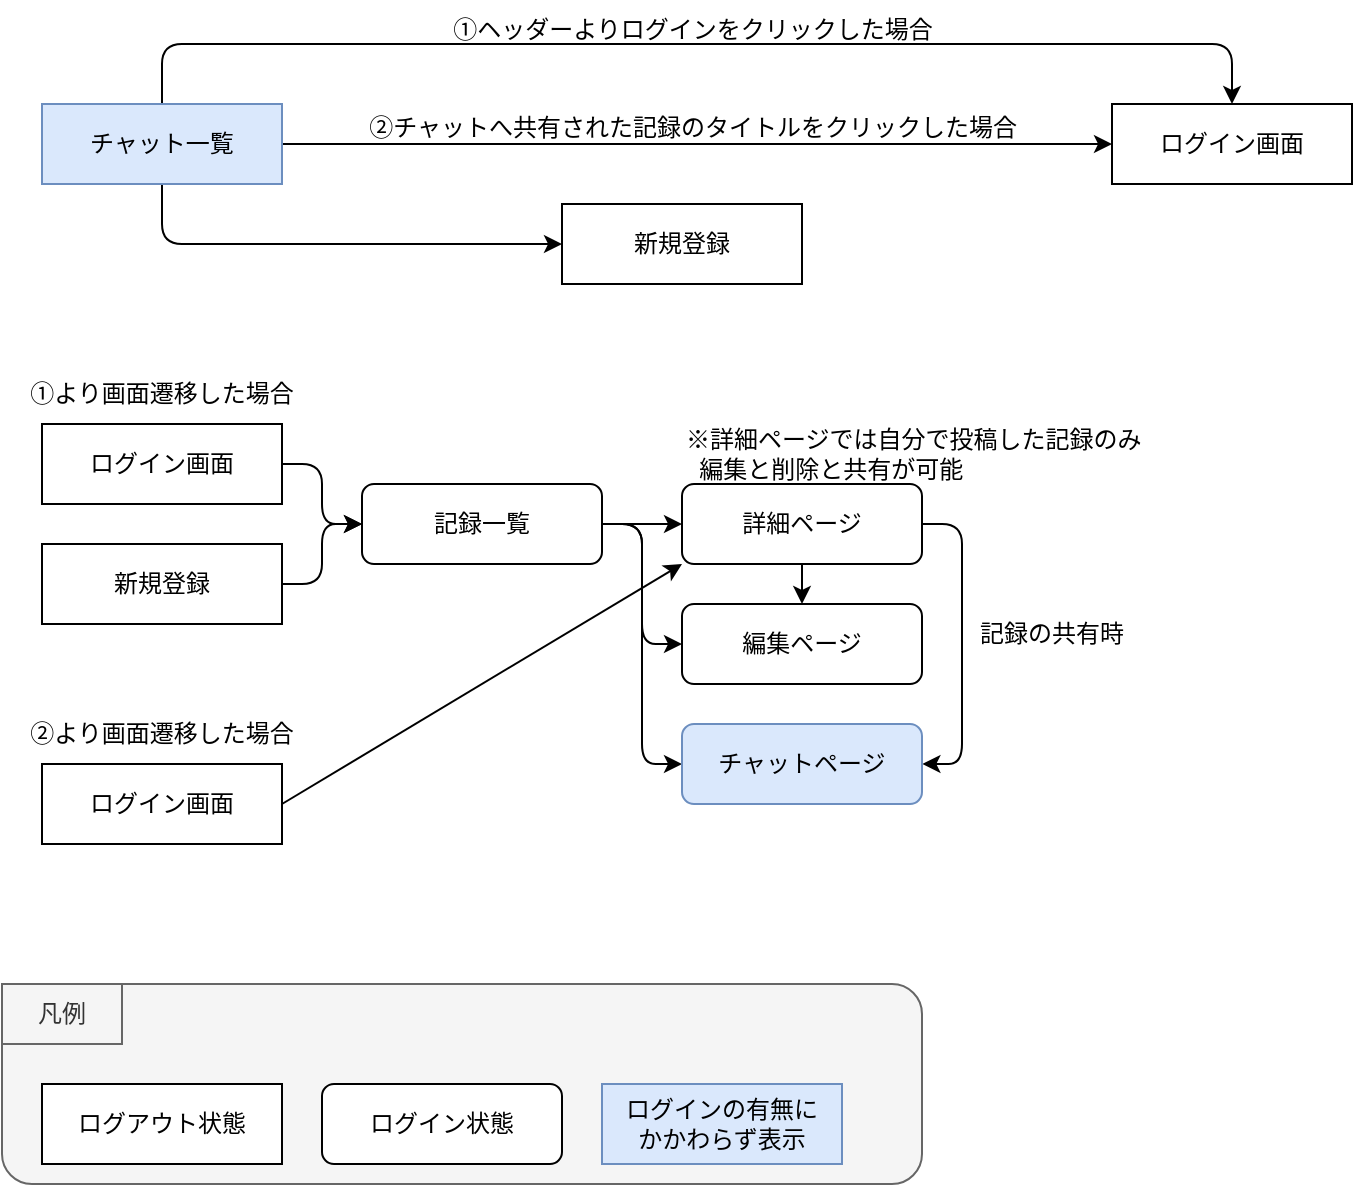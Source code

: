 <mxfile>
    <diagram id="MsBvP6OR8cMjRCiZj--b" name="ページ1">
        <mxGraphModel dx="899" dy="688" grid="1" gridSize="10" guides="1" tooltips="1" connect="1" arrows="1" fold="1" page="1" pageScale="1" pageWidth="1169" pageHeight="827" math="0" shadow="0">
            <root>
                <mxCell id="0"/>
                <mxCell id="1" parent="0"/>
                <mxCell id="39" value="" style="rounded=1;whiteSpace=wrap;html=1;strokeColor=#666666;align=center;verticalAlign=middle;fontFamily=Helvetica;fontSize=12;fontColor=#333333;fillColor=#f5f5f5;" vertex="1" parent="1">
                    <mxGeometry x="20" y="550" width="460" height="100" as="geometry"/>
                </mxCell>
                <mxCell id="5" style="edgeStyle=orthogonalEdgeStyle;html=1;exitX=0.5;exitY=0;exitDx=0;exitDy=0;entryX=0.5;entryY=0;entryDx=0;entryDy=0;rounded=1;strokeColor=default;align=center;verticalAlign=middle;fontFamily=Helvetica;fontSize=11;fontColor=default;labelBackgroundColor=default;endArrow=classic;" edge="1" parent="1" source="3" target="13">
                    <mxGeometry relative="1" as="geometry">
                        <mxPoint x="100" y="80" as="sourcePoint"/>
                        <mxPoint x="625" y="80" as="targetPoint"/>
                        <Array as="points">
                            <mxPoint x="100" y="80"/>
                            <mxPoint x="635" y="80"/>
                        </Array>
                    </mxGeometry>
                </mxCell>
                <mxCell id="6" style="edgeStyle=none;html=1;exitX=1;exitY=0.5;exitDx=0;exitDy=0;entryX=0;entryY=0.5;entryDx=0;entryDy=0;" edge="1" parent="1" source="3" target="13">
                    <mxGeometry relative="1" as="geometry"/>
                </mxCell>
                <mxCell id="7" style="edgeStyle=orthogonalEdgeStyle;html=1;exitX=0.5;exitY=1;exitDx=0;exitDy=0;entryX=0;entryY=0.5;entryDx=0;entryDy=0;" edge="1" parent="1" source="3" target="4">
                    <mxGeometry relative="1" as="geometry">
                        <Array as="points">
                            <mxPoint x="100" y="180"/>
                        </Array>
                    </mxGeometry>
                </mxCell>
                <mxCell id="3" value="チャット一覧" style="rounded=0;whiteSpace=wrap;html=1;fillColor=#dae8fc;strokeColor=#6c8ebf;" vertex="1" parent="1">
                    <mxGeometry x="40" y="110" width="120" height="40" as="geometry"/>
                </mxCell>
                <mxCell id="4" value="新規登録" style="rounded=0;whiteSpace=wrap;html=1;" vertex="1" parent="1">
                    <mxGeometry x="300" y="160" width="120" height="40" as="geometry"/>
                </mxCell>
                <mxCell id="8" value="①ヘッダーよりログインをクリックした場合" style="text;html=1;align=center;verticalAlign=middle;resizable=0;points=[];autosize=1;strokeColor=none;fillColor=none;" vertex="1" parent="1">
                    <mxGeometry x="235" y="58" width="260" height="30" as="geometry"/>
                </mxCell>
                <mxCell id="10" value="②チャットへ共有された記録のタイトルをクリックした場合" style="text;html=1;align=center;verticalAlign=middle;resizable=0;points=[];autosize=1;strokeColor=none;fillColor=none;" vertex="1" parent="1">
                    <mxGeometry x="190" y="107" width="350" height="30" as="geometry"/>
                </mxCell>
                <mxCell id="12" value="ログイン状態" style="rounded=1;whiteSpace=wrap;html=1;strokeColor=default;align=center;verticalAlign=middle;fontFamily=Helvetica;fontSize=12;fontColor=default;fillColor=default;" vertex="1" parent="1">
                    <mxGeometry x="180" y="600" width="120" height="40" as="geometry"/>
                </mxCell>
                <mxCell id="13" value="ログイン画面" style="rounded=0;whiteSpace=wrap;html=1;" vertex="1" parent="1">
                    <mxGeometry x="575" y="110" width="120" height="40" as="geometry"/>
                </mxCell>
                <mxCell id="17" value="ログインの有無に&lt;br&gt;かかわらず表示" style="rounded=0;whiteSpace=wrap;html=1;fillColor=#dae8fc;strokeColor=#6c8ebf;" vertex="1" parent="1">
                    <mxGeometry x="320" y="600" width="120" height="40" as="geometry"/>
                </mxCell>
                <mxCell id="25" style="edgeStyle=orthogonalEdgeStyle;html=1;exitX=1;exitY=0.5;exitDx=0;exitDy=0;entryX=0;entryY=0.5;entryDx=0;entryDy=0;fontFamily=Helvetica;fontSize=12;fontColor=default;" edge="1" parent="1" source="18" target="24">
                    <mxGeometry relative="1" as="geometry"/>
                </mxCell>
                <mxCell id="18" value="ログイン画面" style="rounded=0;whiteSpace=wrap;html=1;" vertex="1" parent="1">
                    <mxGeometry x="40" y="270" width="120" height="40" as="geometry"/>
                </mxCell>
                <mxCell id="28" style="edgeStyle=orthogonalEdgeStyle;html=1;exitX=1;exitY=0.5;exitDx=0;exitDy=0;fontFamily=Helvetica;fontSize=12;fontColor=default;entryX=0;entryY=0.5;entryDx=0;entryDy=0;" edge="1" parent="1" source="19" target="24">
                    <mxGeometry relative="1" as="geometry">
                        <mxPoint x="205" y="320" as="targetPoint"/>
                        <mxPoint x="155" y="350" as="sourcePoint"/>
                        <Array as="points">
                            <mxPoint x="180" y="350"/>
                            <mxPoint x="180" y="320"/>
                        </Array>
                    </mxGeometry>
                </mxCell>
                <mxCell id="19" value="新規登録" style="rounded=0;whiteSpace=wrap;html=1;" vertex="1" parent="1">
                    <mxGeometry x="40" y="330" width="120" height="40" as="geometry"/>
                </mxCell>
                <mxCell id="21" value="&lt;span style=&quot;color: rgb(0, 0, 0); text-wrap: nowrap;&quot;&gt;①より画面遷移した場合&lt;/span&gt;" style="text;html=1;align=center;verticalAlign=middle;whiteSpace=wrap;rounded=0;fontFamily=Helvetica;fontSize=12;fontColor=default;" vertex="1" parent="1">
                    <mxGeometry x="40" y="240" width="120" height="30" as="geometry"/>
                </mxCell>
                <mxCell id="23" value="ログアウト状態" style="rounded=0;whiteSpace=wrap;html=1;" vertex="1" parent="1">
                    <mxGeometry x="40" y="600" width="120" height="40" as="geometry"/>
                </mxCell>
                <mxCell id="30" style="edgeStyle=none;html=1;exitX=1;exitY=0.5;exitDx=0;exitDy=0;entryX=0;entryY=0.5;entryDx=0;entryDy=0;fontFamily=Helvetica;fontSize=12;fontColor=default;" edge="1" parent="1" source="24" target="29">
                    <mxGeometry relative="1" as="geometry"/>
                </mxCell>
                <mxCell id="33" style="edgeStyle=orthogonalEdgeStyle;html=1;exitX=1;exitY=0.5;exitDx=0;exitDy=0;entryX=0;entryY=0.5;entryDx=0;entryDy=0;fontFamily=Helvetica;fontSize=12;fontColor=default;" edge="1" parent="1" source="24" target="31">
                    <mxGeometry relative="1" as="geometry"/>
                </mxCell>
                <mxCell id="34" style="edgeStyle=orthogonalEdgeStyle;html=1;exitX=1;exitY=0.5;exitDx=0;exitDy=0;entryX=0;entryY=0.5;entryDx=0;entryDy=0;fontFamily=Helvetica;fontSize=12;fontColor=default;" edge="1" parent="1" source="24" target="32">
                    <mxGeometry relative="1" as="geometry"/>
                </mxCell>
                <mxCell id="24" value="記録一覧" style="rounded=1;whiteSpace=wrap;html=1;strokeColor=default;align=center;verticalAlign=middle;fontFamily=Helvetica;fontSize=12;fontColor=default;fillColor=default;" vertex="1" parent="1">
                    <mxGeometry x="200" y="300" width="120" height="40" as="geometry"/>
                </mxCell>
                <mxCell id="35" style="edgeStyle=none;html=1;exitX=0.5;exitY=1;exitDx=0;exitDy=0;entryX=0.5;entryY=0;entryDx=0;entryDy=0;fontFamily=Helvetica;fontSize=12;fontColor=default;" edge="1" parent="1" source="29" target="31">
                    <mxGeometry relative="1" as="geometry"/>
                </mxCell>
                <mxCell id="36" style="edgeStyle=orthogonalEdgeStyle;html=1;exitX=1;exitY=0.5;exitDx=0;exitDy=0;fontFamily=Helvetica;fontSize=12;fontColor=default;" edge="1" parent="1" source="29">
                    <mxGeometry relative="1" as="geometry">
                        <mxPoint x="480.2" y="440" as="targetPoint"/>
                        <Array as="points">
                            <mxPoint x="500" y="320"/>
                            <mxPoint x="500" y="440"/>
                        </Array>
                    </mxGeometry>
                </mxCell>
                <mxCell id="29" value="詳細ページ" style="rounded=1;whiteSpace=wrap;html=1;strokeColor=default;align=center;verticalAlign=middle;fontFamily=Helvetica;fontSize=12;fontColor=default;fillColor=default;" vertex="1" parent="1">
                    <mxGeometry x="360" y="300" width="120" height="40" as="geometry"/>
                </mxCell>
                <mxCell id="31" value="編集ページ" style="rounded=1;whiteSpace=wrap;html=1;strokeColor=default;align=center;verticalAlign=middle;fontFamily=Helvetica;fontSize=12;fontColor=default;fillColor=default;" vertex="1" parent="1">
                    <mxGeometry x="360" y="360" width="120" height="40" as="geometry"/>
                </mxCell>
                <mxCell id="32" value="チャットページ" style="rounded=1;whiteSpace=wrap;html=1;strokeColor=#6c8ebf;align=center;verticalAlign=middle;fontFamily=Helvetica;fontSize=12;fillColor=#dae8fc;" vertex="1" parent="1">
                    <mxGeometry x="360" y="420" width="120" height="40" as="geometry"/>
                </mxCell>
                <mxCell id="37" value="記録の共有時" style="text;html=1;align=center;verticalAlign=middle;whiteSpace=wrap;rounded=0;fontFamily=Helvetica;fontSize=12;fontColor=default;" vertex="1" parent="1">
                    <mxGeometry x="500" y="360" width="90" height="30" as="geometry"/>
                </mxCell>
                <mxCell id="38" value="凡例" style="text;html=1;align=center;verticalAlign=middle;whiteSpace=wrap;rounded=0;fontFamily=Helvetica;fontSize=12;fillColor=#f5f5f5;strokeColor=#666666;fontColor=#333333;" vertex="1" parent="1">
                    <mxGeometry x="20" y="550" width="60" height="30" as="geometry"/>
                </mxCell>
                <mxCell id="42" style="html=1;exitX=1;exitY=0.5;exitDx=0;exitDy=0;fontFamily=Helvetica;fontSize=12;fontColor=default;entryX=0;entryY=1;entryDx=0;entryDy=0;" edge="1" parent="1" source="40" target="29">
                    <mxGeometry relative="1" as="geometry">
                        <mxPoint x="330" y="360" as="targetPoint"/>
                    </mxGeometry>
                </mxCell>
                <mxCell id="40" value="ログイン画面" style="rounded=0;whiteSpace=wrap;html=1;" vertex="1" parent="1">
                    <mxGeometry x="40" y="440" width="120" height="40" as="geometry"/>
                </mxCell>
                <mxCell id="41" value="&lt;span style=&quot;color: rgb(0, 0, 0); text-wrap: nowrap;&quot;&gt;②より画面遷移した場合&lt;/span&gt;" style="text;html=1;align=center;verticalAlign=middle;whiteSpace=wrap;rounded=0;fontFamily=Helvetica;fontSize=12;fontColor=default;" vertex="1" parent="1">
                    <mxGeometry x="40" y="410" width="120" height="30" as="geometry"/>
                </mxCell>
                <mxCell id="44" value="※詳細ページでは自分で投稿した記録のみ&lt;div&gt;&amp;nbsp; 編集と削除と共有が可能&lt;/div&gt;" style="text;html=1;align=left;verticalAlign=middle;whiteSpace=wrap;rounded=0;fontFamily=Helvetica;fontSize=12;fontColor=default;" vertex="1" parent="1">
                    <mxGeometry x="360" y="270" width="230" height="30" as="geometry"/>
                </mxCell>
            </root>
        </mxGraphModel>
    </diagram>
</mxfile>